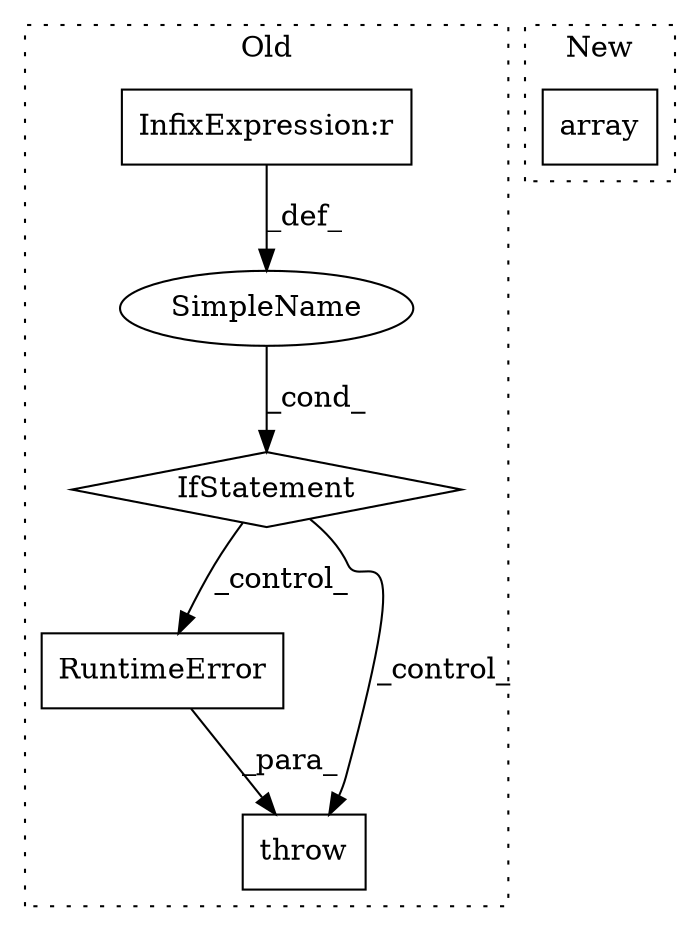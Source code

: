 digraph G {
subgraph cluster0 {
1 [label="RuntimeError" a="32" s="5804,5943" l="13,2" shape="box"];
3 [label="IfStatement" a="25" s="5659,5718" l="4,2" shape="diamond"];
4 [label="SimpleName" a="42" s="" l="" shape="ellipse"];
5 [label="InfixExpression:r" a="27" s="5682" l="4" shape="box"];
6 [label="throw" a="53" s="5798" l="6" shape="box"];
label = "Old";
style="dotted";
}
subgraph cluster1 {
2 [label="array" a="32" s="7911,7924" l="6,1" shape="box"];
label = "New";
style="dotted";
}
1 -> 6 [label="_para_"];
3 -> 1 [label="_control_"];
3 -> 6 [label="_control_"];
4 -> 3 [label="_cond_"];
5 -> 4 [label="_def_"];
}
